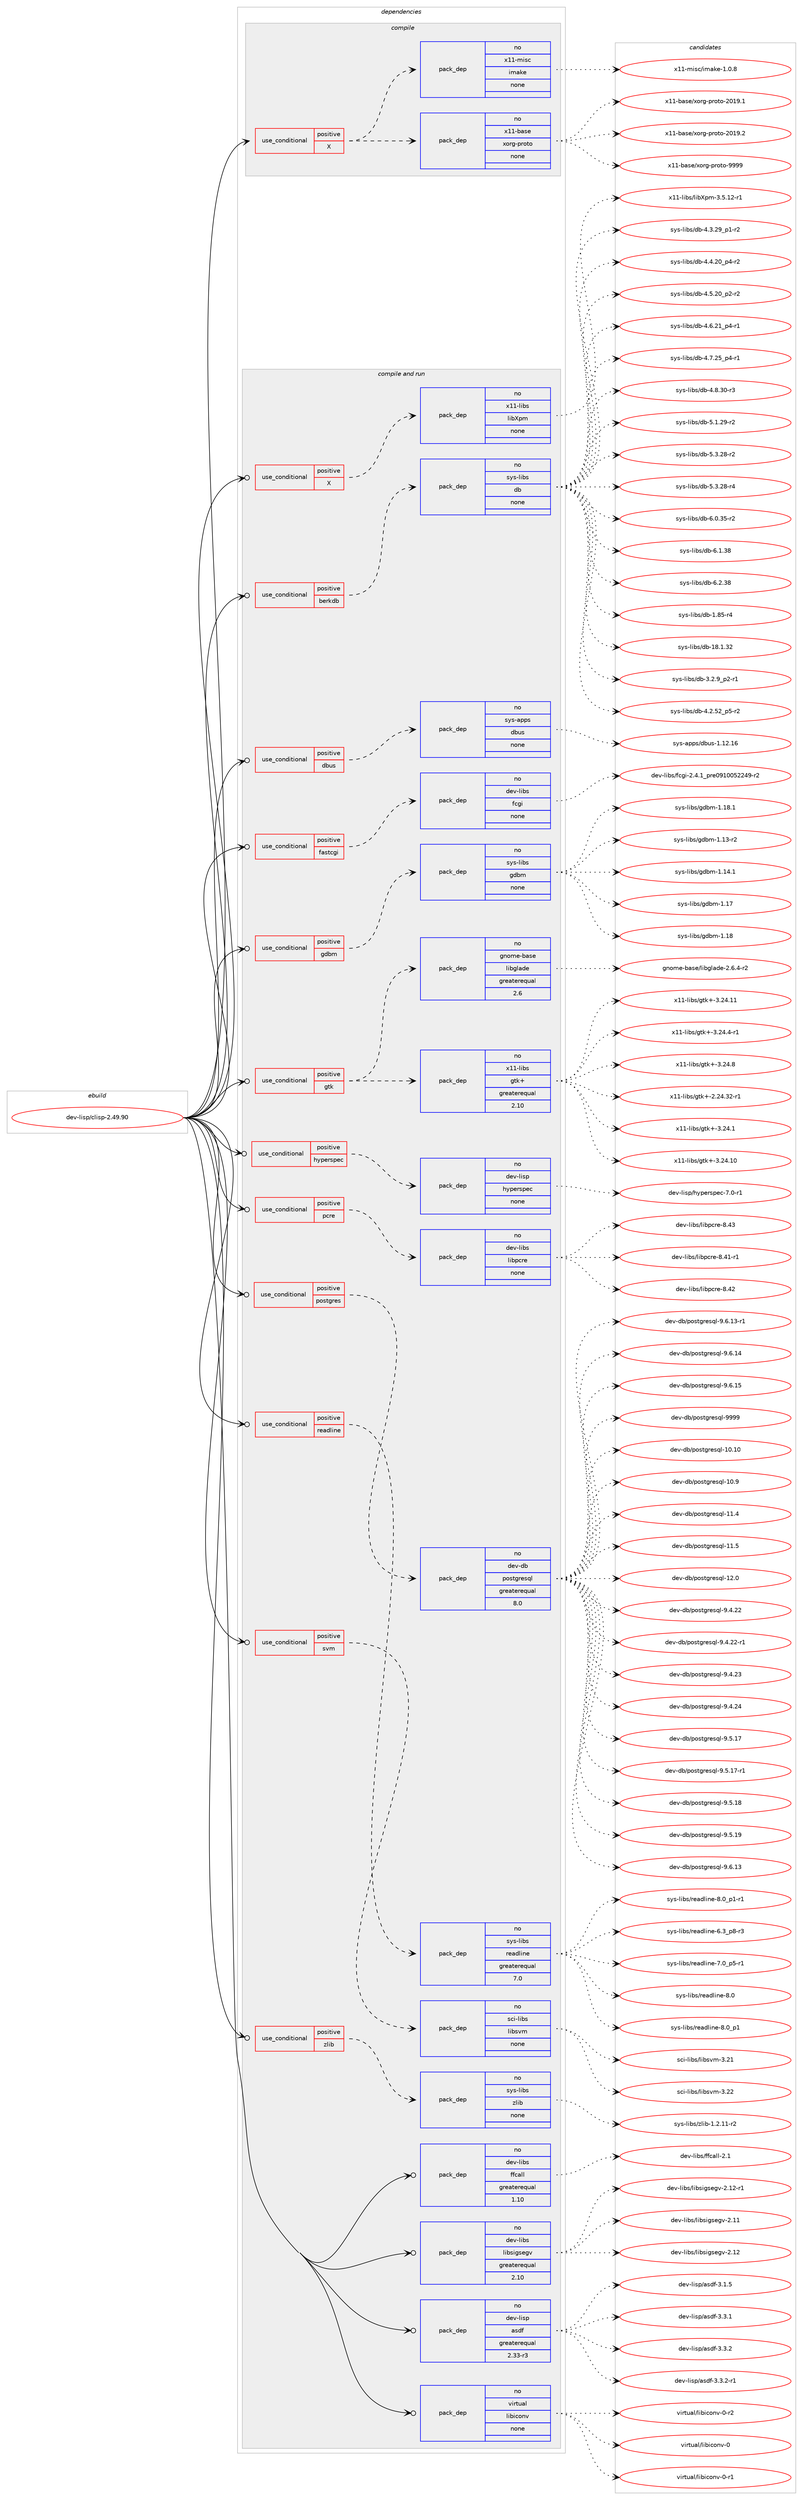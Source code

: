 digraph prolog {

# *************
# Graph options
# *************

newrank=true;
concentrate=true;
compound=true;
graph [rankdir=LR,fontname=Helvetica,fontsize=10,ranksep=1.5];#, ranksep=2.5, nodesep=0.2];
edge  [arrowhead=vee];
node  [fontname=Helvetica,fontsize=10];

# **********
# The ebuild
# **********

subgraph cluster_leftcol {
color=gray;
rank=same;
label=<<i>ebuild</i>>;
id [label="dev-lisp/clisp-2.49.90", color=red, width=4, href="../dev-lisp/clisp-2.49.90.svg"];
}

# ****************
# The dependencies
# ****************

subgraph cluster_midcol {
color=gray;
label=<<i>dependencies</i>>;
subgraph cluster_compile {
fillcolor="#eeeeee";
style=filled;
label=<<i>compile</i>>;
subgraph cond132888 {
dependency570088 [label=<<TABLE BORDER="0" CELLBORDER="1" CELLSPACING="0" CELLPADDING="4"><TR><TD ROWSPAN="3" CELLPADDING="10">use_conditional</TD></TR><TR><TD>positive</TD></TR><TR><TD>X</TD></TR></TABLE>>, shape=none, color=red];
subgraph pack425588 {
dependency570089 [label=<<TABLE BORDER="0" CELLBORDER="1" CELLSPACING="0" CELLPADDING="4" WIDTH="220"><TR><TD ROWSPAN="6" CELLPADDING="30">pack_dep</TD></TR><TR><TD WIDTH="110">no</TD></TR><TR><TD>x11-base</TD></TR><TR><TD>xorg-proto</TD></TR><TR><TD>none</TD></TR><TR><TD></TD></TR></TABLE>>, shape=none, color=blue];
}
dependency570088:e -> dependency570089:w [weight=20,style="dashed",arrowhead="vee"];
subgraph pack425589 {
dependency570090 [label=<<TABLE BORDER="0" CELLBORDER="1" CELLSPACING="0" CELLPADDING="4" WIDTH="220"><TR><TD ROWSPAN="6" CELLPADDING="30">pack_dep</TD></TR><TR><TD WIDTH="110">no</TD></TR><TR><TD>x11-misc</TD></TR><TR><TD>imake</TD></TR><TR><TD>none</TD></TR><TR><TD></TD></TR></TABLE>>, shape=none, color=blue];
}
dependency570088:e -> dependency570090:w [weight=20,style="dashed",arrowhead="vee"];
}
id:e -> dependency570088:w [weight=20,style="solid",arrowhead="vee"];
}
subgraph cluster_compileandrun {
fillcolor="#eeeeee";
style=filled;
label=<<i>compile and run</i>>;
subgraph cond132889 {
dependency570091 [label=<<TABLE BORDER="0" CELLBORDER="1" CELLSPACING="0" CELLPADDING="4"><TR><TD ROWSPAN="3" CELLPADDING="10">use_conditional</TD></TR><TR><TD>positive</TD></TR><TR><TD>X</TD></TR></TABLE>>, shape=none, color=red];
subgraph pack425590 {
dependency570092 [label=<<TABLE BORDER="0" CELLBORDER="1" CELLSPACING="0" CELLPADDING="4" WIDTH="220"><TR><TD ROWSPAN="6" CELLPADDING="30">pack_dep</TD></TR><TR><TD WIDTH="110">no</TD></TR><TR><TD>x11-libs</TD></TR><TR><TD>libXpm</TD></TR><TR><TD>none</TD></TR><TR><TD></TD></TR></TABLE>>, shape=none, color=blue];
}
dependency570091:e -> dependency570092:w [weight=20,style="dashed",arrowhead="vee"];
}
id:e -> dependency570091:w [weight=20,style="solid",arrowhead="odotvee"];
subgraph cond132890 {
dependency570093 [label=<<TABLE BORDER="0" CELLBORDER="1" CELLSPACING="0" CELLPADDING="4"><TR><TD ROWSPAN="3" CELLPADDING="10">use_conditional</TD></TR><TR><TD>positive</TD></TR><TR><TD>berkdb</TD></TR></TABLE>>, shape=none, color=red];
subgraph pack425591 {
dependency570094 [label=<<TABLE BORDER="0" CELLBORDER="1" CELLSPACING="0" CELLPADDING="4" WIDTH="220"><TR><TD ROWSPAN="6" CELLPADDING="30">pack_dep</TD></TR><TR><TD WIDTH="110">no</TD></TR><TR><TD>sys-libs</TD></TR><TR><TD>db</TD></TR><TR><TD>none</TD></TR><TR><TD></TD></TR></TABLE>>, shape=none, color=blue];
}
dependency570093:e -> dependency570094:w [weight=20,style="dashed",arrowhead="vee"];
}
id:e -> dependency570093:w [weight=20,style="solid",arrowhead="odotvee"];
subgraph cond132891 {
dependency570095 [label=<<TABLE BORDER="0" CELLBORDER="1" CELLSPACING="0" CELLPADDING="4"><TR><TD ROWSPAN="3" CELLPADDING="10">use_conditional</TD></TR><TR><TD>positive</TD></TR><TR><TD>dbus</TD></TR></TABLE>>, shape=none, color=red];
subgraph pack425592 {
dependency570096 [label=<<TABLE BORDER="0" CELLBORDER="1" CELLSPACING="0" CELLPADDING="4" WIDTH="220"><TR><TD ROWSPAN="6" CELLPADDING="30">pack_dep</TD></TR><TR><TD WIDTH="110">no</TD></TR><TR><TD>sys-apps</TD></TR><TR><TD>dbus</TD></TR><TR><TD>none</TD></TR><TR><TD></TD></TR></TABLE>>, shape=none, color=blue];
}
dependency570095:e -> dependency570096:w [weight=20,style="dashed",arrowhead="vee"];
}
id:e -> dependency570095:w [weight=20,style="solid",arrowhead="odotvee"];
subgraph cond132892 {
dependency570097 [label=<<TABLE BORDER="0" CELLBORDER="1" CELLSPACING="0" CELLPADDING="4"><TR><TD ROWSPAN="3" CELLPADDING="10">use_conditional</TD></TR><TR><TD>positive</TD></TR><TR><TD>fastcgi</TD></TR></TABLE>>, shape=none, color=red];
subgraph pack425593 {
dependency570098 [label=<<TABLE BORDER="0" CELLBORDER="1" CELLSPACING="0" CELLPADDING="4" WIDTH="220"><TR><TD ROWSPAN="6" CELLPADDING="30">pack_dep</TD></TR><TR><TD WIDTH="110">no</TD></TR><TR><TD>dev-libs</TD></TR><TR><TD>fcgi</TD></TR><TR><TD>none</TD></TR><TR><TD></TD></TR></TABLE>>, shape=none, color=blue];
}
dependency570097:e -> dependency570098:w [weight=20,style="dashed",arrowhead="vee"];
}
id:e -> dependency570097:w [weight=20,style="solid",arrowhead="odotvee"];
subgraph cond132893 {
dependency570099 [label=<<TABLE BORDER="0" CELLBORDER="1" CELLSPACING="0" CELLPADDING="4"><TR><TD ROWSPAN="3" CELLPADDING="10">use_conditional</TD></TR><TR><TD>positive</TD></TR><TR><TD>gdbm</TD></TR></TABLE>>, shape=none, color=red];
subgraph pack425594 {
dependency570100 [label=<<TABLE BORDER="0" CELLBORDER="1" CELLSPACING="0" CELLPADDING="4" WIDTH="220"><TR><TD ROWSPAN="6" CELLPADDING="30">pack_dep</TD></TR><TR><TD WIDTH="110">no</TD></TR><TR><TD>sys-libs</TD></TR><TR><TD>gdbm</TD></TR><TR><TD>none</TD></TR><TR><TD></TD></TR></TABLE>>, shape=none, color=blue];
}
dependency570099:e -> dependency570100:w [weight=20,style="dashed",arrowhead="vee"];
}
id:e -> dependency570099:w [weight=20,style="solid",arrowhead="odotvee"];
subgraph cond132894 {
dependency570101 [label=<<TABLE BORDER="0" CELLBORDER="1" CELLSPACING="0" CELLPADDING="4"><TR><TD ROWSPAN="3" CELLPADDING="10">use_conditional</TD></TR><TR><TD>positive</TD></TR><TR><TD>gtk</TD></TR></TABLE>>, shape=none, color=red];
subgraph pack425595 {
dependency570102 [label=<<TABLE BORDER="0" CELLBORDER="1" CELLSPACING="0" CELLPADDING="4" WIDTH="220"><TR><TD ROWSPAN="6" CELLPADDING="30">pack_dep</TD></TR><TR><TD WIDTH="110">no</TD></TR><TR><TD>x11-libs</TD></TR><TR><TD>gtk+</TD></TR><TR><TD>greaterequal</TD></TR><TR><TD>2.10</TD></TR></TABLE>>, shape=none, color=blue];
}
dependency570101:e -> dependency570102:w [weight=20,style="dashed",arrowhead="vee"];
subgraph pack425596 {
dependency570103 [label=<<TABLE BORDER="0" CELLBORDER="1" CELLSPACING="0" CELLPADDING="4" WIDTH="220"><TR><TD ROWSPAN="6" CELLPADDING="30">pack_dep</TD></TR><TR><TD WIDTH="110">no</TD></TR><TR><TD>gnome-base</TD></TR><TR><TD>libglade</TD></TR><TR><TD>greaterequal</TD></TR><TR><TD>2.6</TD></TR></TABLE>>, shape=none, color=blue];
}
dependency570101:e -> dependency570103:w [weight=20,style="dashed",arrowhead="vee"];
}
id:e -> dependency570101:w [weight=20,style="solid",arrowhead="odotvee"];
subgraph cond132895 {
dependency570104 [label=<<TABLE BORDER="0" CELLBORDER="1" CELLSPACING="0" CELLPADDING="4"><TR><TD ROWSPAN="3" CELLPADDING="10">use_conditional</TD></TR><TR><TD>positive</TD></TR><TR><TD>hyperspec</TD></TR></TABLE>>, shape=none, color=red];
subgraph pack425597 {
dependency570105 [label=<<TABLE BORDER="0" CELLBORDER="1" CELLSPACING="0" CELLPADDING="4" WIDTH="220"><TR><TD ROWSPAN="6" CELLPADDING="30">pack_dep</TD></TR><TR><TD WIDTH="110">no</TD></TR><TR><TD>dev-lisp</TD></TR><TR><TD>hyperspec</TD></TR><TR><TD>none</TD></TR><TR><TD></TD></TR></TABLE>>, shape=none, color=blue];
}
dependency570104:e -> dependency570105:w [weight=20,style="dashed",arrowhead="vee"];
}
id:e -> dependency570104:w [weight=20,style="solid",arrowhead="odotvee"];
subgraph cond132896 {
dependency570106 [label=<<TABLE BORDER="0" CELLBORDER="1" CELLSPACING="0" CELLPADDING="4"><TR><TD ROWSPAN="3" CELLPADDING="10">use_conditional</TD></TR><TR><TD>positive</TD></TR><TR><TD>pcre</TD></TR></TABLE>>, shape=none, color=red];
subgraph pack425598 {
dependency570107 [label=<<TABLE BORDER="0" CELLBORDER="1" CELLSPACING="0" CELLPADDING="4" WIDTH="220"><TR><TD ROWSPAN="6" CELLPADDING="30">pack_dep</TD></TR><TR><TD WIDTH="110">no</TD></TR><TR><TD>dev-libs</TD></TR><TR><TD>libpcre</TD></TR><TR><TD>none</TD></TR><TR><TD></TD></TR></TABLE>>, shape=none, color=blue];
}
dependency570106:e -> dependency570107:w [weight=20,style="dashed",arrowhead="vee"];
}
id:e -> dependency570106:w [weight=20,style="solid",arrowhead="odotvee"];
subgraph cond132897 {
dependency570108 [label=<<TABLE BORDER="0" CELLBORDER="1" CELLSPACING="0" CELLPADDING="4"><TR><TD ROWSPAN="3" CELLPADDING="10">use_conditional</TD></TR><TR><TD>positive</TD></TR><TR><TD>postgres</TD></TR></TABLE>>, shape=none, color=red];
subgraph pack425599 {
dependency570109 [label=<<TABLE BORDER="0" CELLBORDER="1" CELLSPACING="0" CELLPADDING="4" WIDTH="220"><TR><TD ROWSPAN="6" CELLPADDING="30">pack_dep</TD></TR><TR><TD WIDTH="110">no</TD></TR><TR><TD>dev-db</TD></TR><TR><TD>postgresql</TD></TR><TR><TD>greaterequal</TD></TR><TR><TD>8.0</TD></TR></TABLE>>, shape=none, color=blue];
}
dependency570108:e -> dependency570109:w [weight=20,style="dashed",arrowhead="vee"];
}
id:e -> dependency570108:w [weight=20,style="solid",arrowhead="odotvee"];
subgraph cond132898 {
dependency570110 [label=<<TABLE BORDER="0" CELLBORDER="1" CELLSPACING="0" CELLPADDING="4"><TR><TD ROWSPAN="3" CELLPADDING="10">use_conditional</TD></TR><TR><TD>positive</TD></TR><TR><TD>readline</TD></TR></TABLE>>, shape=none, color=red];
subgraph pack425600 {
dependency570111 [label=<<TABLE BORDER="0" CELLBORDER="1" CELLSPACING="0" CELLPADDING="4" WIDTH="220"><TR><TD ROWSPAN="6" CELLPADDING="30">pack_dep</TD></TR><TR><TD WIDTH="110">no</TD></TR><TR><TD>sys-libs</TD></TR><TR><TD>readline</TD></TR><TR><TD>greaterequal</TD></TR><TR><TD>7.0</TD></TR></TABLE>>, shape=none, color=blue];
}
dependency570110:e -> dependency570111:w [weight=20,style="dashed",arrowhead="vee"];
}
id:e -> dependency570110:w [weight=20,style="solid",arrowhead="odotvee"];
subgraph cond132899 {
dependency570112 [label=<<TABLE BORDER="0" CELLBORDER="1" CELLSPACING="0" CELLPADDING="4"><TR><TD ROWSPAN="3" CELLPADDING="10">use_conditional</TD></TR><TR><TD>positive</TD></TR><TR><TD>svm</TD></TR></TABLE>>, shape=none, color=red];
subgraph pack425601 {
dependency570113 [label=<<TABLE BORDER="0" CELLBORDER="1" CELLSPACING="0" CELLPADDING="4" WIDTH="220"><TR><TD ROWSPAN="6" CELLPADDING="30">pack_dep</TD></TR><TR><TD WIDTH="110">no</TD></TR><TR><TD>sci-libs</TD></TR><TR><TD>libsvm</TD></TR><TR><TD>none</TD></TR><TR><TD></TD></TR></TABLE>>, shape=none, color=blue];
}
dependency570112:e -> dependency570113:w [weight=20,style="dashed",arrowhead="vee"];
}
id:e -> dependency570112:w [weight=20,style="solid",arrowhead="odotvee"];
subgraph cond132900 {
dependency570114 [label=<<TABLE BORDER="0" CELLBORDER="1" CELLSPACING="0" CELLPADDING="4"><TR><TD ROWSPAN="3" CELLPADDING="10">use_conditional</TD></TR><TR><TD>positive</TD></TR><TR><TD>zlib</TD></TR></TABLE>>, shape=none, color=red];
subgraph pack425602 {
dependency570115 [label=<<TABLE BORDER="0" CELLBORDER="1" CELLSPACING="0" CELLPADDING="4" WIDTH="220"><TR><TD ROWSPAN="6" CELLPADDING="30">pack_dep</TD></TR><TR><TD WIDTH="110">no</TD></TR><TR><TD>sys-libs</TD></TR><TR><TD>zlib</TD></TR><TR><TD>none</TD></TR><TR><TD></TD></TR></TABLE>>, shape=none, color=blue];
}
dependency570114:e -> dependency570115:w [weight=20,style="dashed",arrowhead="vee"];
}
id:e -> dependency570114:w [weight=20,style="solid",arrowhead="odotvee"];
subgraph pack425603 {
dependency570116 [label=<<TABLE BORDER="0" CELLBORDER="1" CELLSPACING="0" CELLPADDING="4" WIDTH="220"><TR><TD ROWSPAN="6" CELLPADDING="30">pack_dep</TD></TR><TR><TD WIDTH="110">no</TD></TR><TR><TD>dev-libs</TD></TR><TR><TD>ffcall</TD></TR><TR><TD>greaterequal</TD></TR><TR><TD>1.10</TD></TR></TABLE>>, shape=none, color=blue];
}
id:e -> dependency570116:w [weight=20,style="solid",arrowhead="odotvee"];
subgraph pack425604 {
dependency570117 [label=<<TABLE BORDER="0" CELLBORDER="1" CELLSPACING="0" CELLPADDING="4" WIDTH="220"><TR><TD ROWSPAN="6" CELLPADDING="30">pack_dep</TD></TR><TR><TD WIDTH="110">no</TD></TR><TR><TD>dev-libs</TD></TR><TR><TD>libsigsegv</TD></TR><TR><TD>greaterequal</TD></TR><TR><TD>2.10</TD></TR></TABLE>>, shape=none, color=blue];
}
id:e -> dependency570117:w [weight=20,style="solid",arrowhead="odotvee"];
subgraph pack425605 {
dependency570118 [label=<<TABLE BORDER="0" CELLBORDER="1" CELLSPACING="0" CELLPADDING="4" WIDTH="220"><TR><TD ROWSPAN="6" CELLPADDING="30">pack_dep</TD></TR><TR><TD WIDTH="110">no</TD></TR><TR><TD>dev-lisp</TD></TR><TR><TD>asdf</TD></TR><TR><TD>greaterequal</TD></TR><TR><TD>2.33-r3</TD></TR></TABLE>>, shape=none, color=blue];
}
id:e -> dependency570118:w [weight=20,style="solid",arrowhead="odotvee"];
subgraph pack425606 {
dependency570119 [label=<<TABLE BORDER="0" CELLBORDER="1" CELLSPACING="0" CELLPADDING="4" WIDTH="220"><TR><TD ROWSPAN="6" CELLPADDING="30">pack_dep</TD></TR><TR><TD WIDTH="110">no</TD></TR><TR><TD>virtual</TD></TR><TR><TD>libiconv</TD></TR><TR><TD>none</TD></TR><TR><TD></TD></TR></TABLE>>, shape=none, color=blue];
}
id:e -> dependency570119:w [weight=20,style="solid",arrowhead="odotvee"];
}
subgraph cluster_run {
fillcolor="#eeeeee";
style=filled;
label=<<i>run</i>>;
}
}

# **************
# The candidates
# **************

subgraph cluster_choices {
rank=same;
color=gray;
label=<<i>candidates</i>>;

subgraph choice425588 {
color=black;
nodesep=1;
choice1204949459897115101471201111141034511211411111611145504849574649 [label="x11-base/xorg-proto-2019.1", color=red, width=4,href="../x11-base/xorg-proto-2019.1.svg"];
choice1204949459897115101471201111141034511211411111611145504849574650 [label="x11-base/xorg-proto-2019.2", color=red, width=4,href="../x11-base/xorg-proto-2019.2.svg"];
choice120494945989711510147120111114103451121141111161114557575757 [label="x11-base/xorg-proto-9999", color=red, width=4,href="../x11-base/xorg-proto-9999.svg"];
dependency570089:e -> choice1204949459897115101471201111141034511211411111611145504849574649:w [style=dotted,weight="100"];
dependency570089:e -> choice1204949459897115101471201111141034511211411111611145504849574650:w [style=dotted,weight="100"];
dependency570089:e -> choice120494945989711510147120111114103451121141111161114557575757:w [style=dotted,weight="100"];
}
subgraph choice425589 {
color=black;
nodesep=1;
choice120494945109105115994710510997107101454946484656 [label="x11-misc/imake-1.0.8", color=red, width=4,href="../x11-misc/imake-1.0.8.svg"];
dependency570090:e -> choice120494945109105115994710510997107101454946484656:w [style=dotted,weight="100"];
}
subgraph choice425590 {
color=black;
nodesep=1;
choice12049494510810598115471081059888112109455146534649504511449 [label="x11-libs/libXpm-3.5.12-r1", color=red, width=4,href="../x11-libs/libXpm-3.5.12-r1.svg"];
dependency570092:e -> choice12049494510810598115471081059888112109455146534649504511449:w [style=dotted,weight="100"];
}
subgraph choice425591 {
color=black;
nodesep=1;
choice1151211154510810598115471009845494656534511452 [label="sys-libs/db-1.85-r4", color=red, width=4,href="../sys-libs/db-1.85-r4.svg"];
choice115121115451081059811547100984549564649465150 [label="sys-libs/db-18.1.32", color=red, width=4,href="../sys-libs/db-18.1.32.svg"];
choice1151211154510810598115471009845514650465795112504511449 [label="sys-libs/db-3.2.9_p2-r1", color=red, width=4,href="../sys-libs/db-3.2.9_p2-r1.svg"];
choice115121115451081059811547100984552465046535095112534511450 [label="sys-libs/db-4.2.52_p5-r2", color=red, width=4,href="../sys-libs/db-4.2.52_p5-r2.svg"];
choice115121115451081059811547100984552465146505795112494511450 [label="sys-libs/db-4.3.29_p1-r2", color=red, width=4,href="../sys-libs/db-4.3.29_p1-r2.svg"];
choice115121115451081059811547100984552465246504895112524511450 [label="sys-libs/db-4.4.20_p4-r2", color=red, width=4,href="../sys-libs/db-4.4.20_p4-r2.svg"];
choice115121115451081059811547100984552465346504895112504511450 [label="sys-libs/db-4.5.20_p2-r2", color=red, width=4,href="../sys-libs/db-4.5.20_p2-r2.svg"];
choice115121115451081059811547100984552465446504995112524511449 [label="sys-libs/db-4.6.21_p4-r1", color=red, width=4,href="../sys-libs/db-4.6.21_p4-r1.svg"];
choice115121115451081059811547100984552465546505395112524511449 [label="sys-libs/db-4.7.25_p4-r1", color=red, width=4,href="../sys-libs/db-4.7.25_p4-r1.svg"];
choice11512111545108105981154710098455246564651484511451 [label="sys-libs/db-4.8.30-r3", color=red, width=4,href="../sys-libs/db-4.8.30-r3.svg"];
choice11512111545108105981154710098455346494650574511450 [label="sys-libs/db-5.1.29-r2", color=red, width=4,href="../sys-libs/db-5.1.29-r2.svg"];
choice11512111545108105981154710098455346514650564511450 [label="sys-libs/db-5.3.28-r2", color=red, width=4,href="../sys-libs/db-5.3.28-r2.svg"];
choice11512111545108105981154710098455346514650564511452 [label="sys-libs/db-5.3.28-r4", color=red, width=4,href="../sys-libs/db-5.3.28-r4.svg"];
choice11512111545108105981154710098455446484651534511450 [label="sys-libs/db-6.0.35-r2", color=red, width=4,href="../sys-libs/db-6.0.35-r2.svg"];
choice1151211154510810598115471009845544649465156 [label="sys-libs/db-6.1.38", color=red, width=4,href="../sys-libs/db-6.1.38.svg"];
choice1151211154510810598115471009845544650465156 [label="sys-libs/db-6.2.38", color=red, width=4,href="../sys-libs/db-6.2.38.svg"];
dependency570094:e -> choice1151211154510810598115471009845494656534511452:w [style=dotted,weight="100"];
dependency570094:e -> choice115121115451081059811547100984549564649465150:w [style=dotted,weight="100"];
dependency570094:e -> choice1151211154510810598115471009845514650465795112504511449:w [style=dotted,weight="100"];
dependency570094:e -> choice115121115451081059811547100984552465046535095112534511450:w [style=dotted,weight="100"];
dependency570094:e -> choice115121115451081059811547100984552465146505795112494511450:w [style=dotted,weight="100"];
dependency570094:e -> choice115121115451081059811547100984552465246504895112524511450:w [style=dotted,weight="100"];
dependency570094:e -> choice115121115451081059811547100984552465346504895112504511450:w [style=dotted,weight="100"];
dependency570094:e -> choice115121115451081059811547100984552465446504995112524511449:w [style=dotted,weight="100"];
dependency570094:e -> choice115121115451081059811547100984552465546505395112524511449:w [style=dotted,weight="100"];
dependency570094:e -> choice11512111545108105981154710098455246564651484511451:w [style=dotted,weight="100"];
dependency570094:e -> choice11512111545108105981154710098455346494650574511450:w [style=dotted,weight="100"];
dependency570094:e -> choice11512111545108105981154710098455346514650564511450:w [style=dotted,weight="100"];
dependency570094:e -> choice11512111545108105981154710098455346514650564511452:w [style=dotted,weight="100"];
dependency570094:e -> choice11512111545108105981154710098455446484651534511450:w [style=dotted,weight="100"];
dependency570094:e -> choice1151211154510810598115471009845544649465156:w [style=dotted,weight="100"];
dependency570094:e -> choice1151211154510810598115471009845544650465156:w [style=dotted,weight="100"];
}
subgraph choice425592 {
color=black;
nodesep=1;
choice115121115459711211211547100981171154549464950464954 [label="sys-apps/dbus-1.12.16", color=red, width=4,href="../sys-apps/dbus-1.12.16.svg"];
dependency570096:e -> choice115121115459711211211547100981171154549464950464954:w [style=dotted,weight="100"];
}
subgraph choice425593 {
color=black;
nodesep=1;
choice1001011184510810598115471029910310545504652464995112114101485749484853505052574511450 [label="dev-libs/fcgi-2.4.1_pre0910052249-r2", color=red, width=4,href="../dev-libs/fcgi-2.4.1_pre0910052249-r2.svg"];
dependency570098:e -> choice1001011184510810598115471029910310545504652464995112114101485749484853505052574511450:w [style=dotted,weight="100"];
}
subgraph choice425594 {
color=black;
nodesep=1;
choice1151211154510810598115471031009810945494649514511450 [label="sys-libs/gdbm-1.13-r2", color=red, width=4,href="../sys-libs/gdbm-1.13-r2.svg"];
choice1151211154510810598115471031009810945494649524649 [label="sys-libs/gdbm-1.14.1", color=red, width=4,href="../sys-libs/gdbm-1.14.1.svg"];
choice115121115451081059811547103100981094549464955 [label="sys-libs/gdbm-1.17", color=red, width=4,href="../sys-libs/gdbm-1.17.svg"];
choice115121115451081059811547103100981094549464956 [label="sys-libs/gdbm-1.18", color=red, width=4,href="../sys-libs/gdbm-1.18.svg"];
choice1151211154510810598115471031009810945494649564649 [label="sys-libs/gdbm-1.18.1", color=red, width=4,href="../sys-libs/gdbm-1.18.1.svg"];
dependency570100:e -> choice1151211154510810598115471031009810945494649514511450:w [style=dotted,weight="100"];
dependency570100:e -> choice1151211154510810598115471031009810945494649524649:w [style=dotted,weight="100"];
dependency570100:e -> choice115121115451081059811547103100981094549464955:w [style=dotted,weight="100"];
dependency570100:e -> choice115121115451081059811547103100981094549464956:w [style=dotted,weight="100"];
dependency570100:e -> choice1151211154510810598115471031009810945494649564649:w [style=dotted,weight="100"];
}
subgraph choice425595 {
color=black;
nodesep=1;
choice12049494510810598115471031161074345504650524651504511449 [label="x11-libs/gtk+-2.24.32-r1", color=red, width=4,href="../x11-libs/gtk+-2.24.32-r1.svg"];
choice12049494510810598115471031161074345514650524649 [label="x11-libs/gtk+-3.24.1", color=red, width=4,href="../x11-libs/gtk+-3.24.1.svg"];
choice1204949451081059811547103116107434551465052464948 [label="x11-libs/gtk+-3.24.10", color=red, width=4,href="../x11-libs/gtk+-3.24.10.svg"];
choice1204949451081059811547103116107434551465052464949 [label="x11-libs/gtk+-3.24.11", color=red, width=4,href="../x11-libs/gtk+-3.24.11.svg"];
choice120494945108105981154710311610743455146505246524511449 [label="x11-libs/gtk+-3.24.4-r1", color=red, width=4,href="../x11-libs/gtk+-3.24.4-r1.svg"];
choice12049494510810598115471031161074345514650524656 [label="x11-libs/gtk+-3.24.8", color=red, width=4,href="../x11-libs/gtk+-3.24.8.svg"];
dependency570102:e -> choice12049494510810598115471031161074345504650524651504511449:w [style=dotted,weight="100"];
dependency570102:e -> choice12049494510810598115471031161074345514650524649:w [style=dotted,weight="100"];
dependency570102:e -> choice1204949451081059811547103116107434551465052464948:w [style=dotted,weight="100"];
dependency570102:e -> choice1204949451081059811547103116107434551465052464949:w [style=dotted,weight="100"];
dependency570102:e -> choice120494945108105981154710311610743455146505246524511449:w [style=dotted,weight="100"];
dependency570102:e -> choice12049494510810598115471031161074345514650524656:w [style=dotted,weight="100"];
}
subgraph choice425596 {
color=black;
nodesep=1;
choice1031101111091014598971151014710810598103108971001014550465446524511450 [label="gnome-base/libglade-2.6.4-r2", color=red, width=4,href="../gnome-base/libglade-2.6.4-r2.svg"];
dependency570103:e -> choice1031101111091014598971151014710810598103108971001014550465446524511450:w [style=dotted,weight="100"];
}
subgraph choice425597 {
color=black;
nodesep=1;
choice100101118451081051151124710412111210111411511210199455546484511449 [label="dev-lisp/hyperspec-7.0-r1", color=red, width=4,href="../dev-lisp/hyperspec-7.0-r1.svg"];
dependency570105:e -> choice100101118451081051151124710412111210111411511210199455546484511449:w [style=dotted,weight="100"];
}
subgraph choice425598 {
color=black;
nodesep=1;
choice100101118451081059811547108105981129911410145564652494511449 [label="dev-libs/libpcre-8.41-r1", color=red, width=4,href="../dev-libs/libpcre-8.41-r1.svg"];
choice10010111845108105981154710810598112991141014556465250 [label="dev-libs/libpcre-8.42", color=red, width=4,href="../dev-libs/libpcre-8.42.svg"];
choice10010111845108105981154710810598112991141014556465251 [label="dev-libs/libpcre-8.43", color=red, width=4,href="../dev-libs/libpcre-8.43.svg"];
dependency570107:e -> choice100101118451081059811547108105981129911410145564652494511449:w [style=dotted,weight="100"];
dependency570107:e -> choice10010111845108105981154710810598112991141014556465250:w [style=dotted,weight="100"];
dependency570107:e -> choice10010111845108105981154710810598112991141014556465251:w [style=dotted,weight="100"];
}
subgraph choice425599 {
color=black;
nodesep=1;
choice100101118451009847112111115116103114101115113108454948464948 [label="dev-db/postgresql-10.10", color=red, width=4,href="../dev-db/postgresql-10.10.svg"];
choice1001011184510098471121111151161031141011151131084549484657 [label="dev-db/postgresql-10.9", color=red, width=4,href="../dev-db/postgresql-10.9.svg"];
choice1001011184510098471121111151161031141011151131084549494652 [label="dev-db/postgresql-11.4", color=red, width=4,href="../dev-db/postgresql-11.4.svg"];
choice1001011184510098471121111151161031141011151131084549494653 [label="dev-db/postgresql-11.5", color=red, width=4,href="../dev-db/postgresql-11.5.svg"];
choice1001011184510098471121111151161031141011151131084549504648 [label="dev-db/postgresql-12.0", color=red, width=4,href="../dev-db/postgresql-12.0.svg"];
choice10010111845100984711211111511610311410111511310845574652465050 [label="dev-db/postgresql-9.4.22", color=red, width=4,href="../dev-db/postgresql-9.4.22.svg"];
choice100101118451009847112111115116103114101115113108455746524650504511449 [label="dev-db/postgresql-9.4.22-r1", color=red, width=4,href="../dev-db/postgresql-9.4.22-r1.svg"];
choice10010111845100984711211111511610311410111511310845574652465051 [label="dev-db/postgresql-9.4.23", color=red, width=4,href="../dev-db/postgresql-9.4.23.svg"];
choice10010111845100984711211111511610311410111511310845574652465052 [label="dev-db/postgresql-9.4.24", color=red, width=4,href="../dev-db/postgresql-9.4.24.svg"];
choice10010111845100984711211111511610311410111511310845574653464955 [label="dev-db/postgresql-9.5.17", color=red, width=4,href="../dev-db/postgresql-9.5.17.svg"];
choice100101118451009847112111115116103114101115113108455746534649554511449 [label="dev-db/postgresql-9.5.17-r1", color=red, width=4,href="../dev-db/postgresql-9.5.17-r1.svg"];
choice10010111845100984711211111511610311410111511310845574653464956 [label="dev-db/postgresql-9.5.18", color=red, width=4,href="../dev-db/postgresql-9.5.18.svg"];
choice10010111845100984711211111511610311410111511310845574653464957 [label="dev-db/postgresql-9.5.19", color=red, width=4,href="../dev-db/postgresql-9.5.19.svg"];
choice10010111845100984711211111511610311410111511310845574654464951 [label="dev-db/postgresql-9.6.13", color=red, width=4,href="../dev-db/postgresql-9.6.13.svg"];
choice100101118451009847112111115116103114101115113108455746544649514511449 [label="dev-db/postgresql-9.6.13-r1", color=red, width=4,href="../dev-db/postgresql-9.6.13-r1.svg"];
choice10010111845100984711211111511610311410111511310845574654464952 [label="dev-db/postgresql-9.6.14", color=red, width=4,href="../dev-db/postgresql-9.6.14.svg"];
choice10010111845100984711211111511610311410111511310845574654464953 [label="dev-db/postgresql-9.6.15", color=red, width=4,href="../dev-db/postgresql-9.6.15.svg"];
choice1001011184510098471121111151161031141011151131084557575757 [label="dev-db/postgresql-9999", color=red, width=4,href="../dev-db/postgresql-9999.svg"];
dependency570109:e -> choice100101118451009847112111115116103114101115113108454948464948:w [style=dotted,weight="100"];
dependency570109:e -> choice1001011184510098471121111151161031141011151131084549484657:w [style=dotted,weight="100"];
dependency570109:e -> choice1001011184510098471121111151161031141011151131084549494652:w [style=dotted,weight="100"];
dependency570109:e -> choice1001011184510098471121111151161031141011151131084549494653:w [style=dotted,weight="100"];
dependency570109:e -> choice1001011184510098471121111151161031141011151131084549504648:w [style=dotted,weight="100"];
dependency570109:e -> choice10010111845100984711211111511610311410111511310845574652465050:w [style=dotted,weight="100"];
dependency570109:e -> choice100101118451009847112111115116103114101115113108455746524650504511449:w [style=dotted,weight="100"];
dependency570109:e -> choice10010111845100984711211111511610311410111511310845574652465051:w [style=dotted,weight="100"];
dependency570109:e -> choice10010111845100984711211111511610311410111511310845574652465052:w [style=dotted,weight="100"];
dependency570109:e -> choice10010111845100984711211111511610311410111511310845574653464955:w [style=dotted,weight="100"];
dependency570109:e -> choice100101118451009847112111115116103114101115113108455746534649554511449:w [style=dotted,weight="100"];
dependency570109:e -> choice10010111845100984711211111511610311410111511310845574653464956:w [style=dotted,weight="100"];
dependency570109:e -> choice10010111845100984711211111511610311410111511310845574653464957:w [style=dotted,weight="100"];
dependency570109:e -> choice10010111845100984711211111511610311410111511310845574654464951:w [style=dotted,weight="100"];
dependency570109:e -> choice100101118451009847112111115116103114101115113108455746544649514511449:w [style=dotted,weight="100"];
dependency570109:e -> choice10010111845100984711211111511610311410111511310845574654464952:w [style=dotted,weight="100"];
dependency570109:e -> choice10010111845100984711211111511610311410111511310845574654464953:w [style=dotted,weight="100"];
dependency570109:e -> choice1001011184510098471121111151161031141011151131084557575757:w [style=dotted,weight="100"];
}
subgraph choice425600 {
color=black;
nodesep=1;
choice115121115451081059811547114101971001081051101014554465195112564511451 [label="sys-libs/readline-6.3_p8-r3", color=red, width=4,href="../sys-libs/readline-6.3_p8-r3.svg"];
choice115121115451081059811547114101971001081051101014555464895112534511449 [label="sys-libs/readline-7.0_p5-r1", color=red, width=4,href="../sys-libs/readline-7.0_p5-r1.svg"];
choice1151211154510810598115471141019710010810511010145564648 [label="sys-libs/readline-8.0", color=red, width=4,href="../sys-libs/readline-8.0.svg"];
choice11512111545108105981154711410197100108105110101455646489511249 [label="sys-libs/readline-8.0_p1", color=red, width=4,href="../sys-libs/readline-8.0_p1.svg"];
choice115121115451081059811547114101971001081051101014556464895112494511449 [label="sys-libs/readline-8.0_p1-r1", color=red, width=4,href="../sys-libs/readline-8.0_p1-r1.svg"];
dependency570111:e -> choice115121115451081059811547114101971001081051101014554465195112564511451:w [style=dotted,weight="100"];
dependency570111:e -> choice115121115451081059811547114101971001081051101014555464895112534511449:w [style=dotted,weight="100"];
dependency570111:e -> choice1151211154510810598115471141019710010810511010145564648:w [style=dotted,weight="100"];
dependency570111:e -> choice11512111545108105981154711410197100108105110101455646489511249:w [style=dotted,weight="100"];
dependency570111:e -> choice115121115451081059811547114101971001081051101014556464895112494511449:w [style=dotted,weight="100"];
}
subgraph choice425601 {
color=black;
nodesep=1;
choice11599105451081059811547108105981151181094551465049 [label="sci-libs/libsvm-3.21", color=red, width=4,href="../sci-libs/libsvm-3.21.svg"];
choice11599105451081059811547108105981151181094551465050 [label="sci-libs/libsvm-3.22", color=red, width=4,href="../sci-libs/libsvm-3.22.svg"];
dependency570113:e -> choice11599105451081059811547108105981151181094551465049:w [style=dotted,weight="100"];
dependency570113:e -> choice11599105451081059811547108105981151181094551465050:w [style=dotted,weight="100"];
}
subgraph choice425602 {
color=black;
nodesep=1;
choice11512111545108105981154712210810598454946504649494511450 [label="sys-libs/zlib-1.2.11-r2", color=red, width=4,href="../sys-libs/zlib-1.2.11-r2.svg"];
dependency570115:e -> choice11512111545108105981154712210810598454946504649494511450:w [style=dotted,weight="100"];
}
subgraph choice425603 {
color=black;
nodesep=1;
choice100101118451081059811547102102999710810845504649 [label="dev-libs/ffcall-2.1", color=red, width=4,href="../dev-libs/ffcall-2.1.svg"];
dependency570116:e -> choice100101118451081059811547102102999710810845504649:w [style=dotted,weight="100"];
}
subgraph choice425604 {
color=black;
nodesep=1;
choice100101118451081059811547108105981151051031151011031184550464949 [label="dev-libs/libsigsegv-2.11", color=red, width=4,href="../dev-libs/libsigsegv-2.11.svg"];
choice100101118451081059811547108105981151051031151011031184550464950 [label="dev-libs/libsigsegv-2.12", color=red, width=4,href="../dev-libs/libsigsegv-2.12.svg"];
choice1001011184510810598115471081059811510510311510110311845504649504511449 [label="dev-libs/libsigsegv-2.12-r1", color=red, width=4,href="../dev-libs/libsigsegv-2.12-r1.svg"];
dependency570117:e -> choice100101118451081059811547108105981151051031151011031184550464949:w [style=dotted,weight="100"];
dependency570117:e -> choice100101118451081059811547108105981151051031151011031184550464950:w [style=dotted,weight="100"];
dependency570117:e -> choice1001011184510810598115471081059811510510311510110311845504649504511449:w [style=dotted,weight="100"];
}
subgraph choice425605 {
color=black;
nodesep=1;
choice100101118451081051151124797115100102455146494653 [label="dev-lisp/asdf-3.1.5", color=red, width=4,href="../dev-lisp/asdf-3.1.5.svg"];
choice100101118451081051151124797115100102455146514649 [label="dev-lisp/asdf-3.3.1", color=red, width=4,href="../dev-lisp/asdf-3.3.1.svg"];
choice100101118451081051151124797115100102455146514650 [label="dev-lisp/asdf-3.3.2", color=red, width=4,href="../dev-lisp/asdf-3.3.2.svg"];
choice1001011184510810511511247971151001024551465146504511449 [label="dev-lisp/asdf-3.3.2-r1", color=red, width=4,href="../dev-lisp/asdf-3.3.2-r1.svg"];
dependency570118:e -> choice100101118451081051151124797115100102455146494653:w [style=dotted,weight="100"];
dependency570118:e -> choice100101118451081051151124797115100102455146514649:w [style=dotted,weight="100"];
dependency570118:e -> choice100101118451081051151124797115100102455146514650:w [style=dotted,weight="100"];
dependency570118:e -> choice1001011184510810511511247971151001024551465146504511449:w [style=dotted,weight="100"];
}
subgraph choice425606 {
color=black;
nodesep=1;
choice118105114116117971084710810598105991111101184548 [label="virtual/libiconv-0", color=red, width=4,href="../virtual/libiconv-0.svg"];
choice1181051141161179710847108105981059911111011845484511449 [label="virtual/libiconv-0-r1", color=red, width=4,href="../virtual/libiconv-0-r1.svg"];
choice1181051141161179710847108105981059911111011845484511450 [label="virtual/libiconv-0-r2", color=red, width=4,href="../virtual/libiconv-0-r2.svg"];
dependency570119:e -> choice118105114116117971084710810598105991111101184548:w [style=dotted,weight="100"];
dependency570119:e -> choice1181051141161179710847108105981059911111011845484511449:w [style=dotted,weight="100"];
dependency570119:e -> choice1181051141161179710847108105981059911111011845484511450:w [style=dotted,weight="100"];
}
}

}
